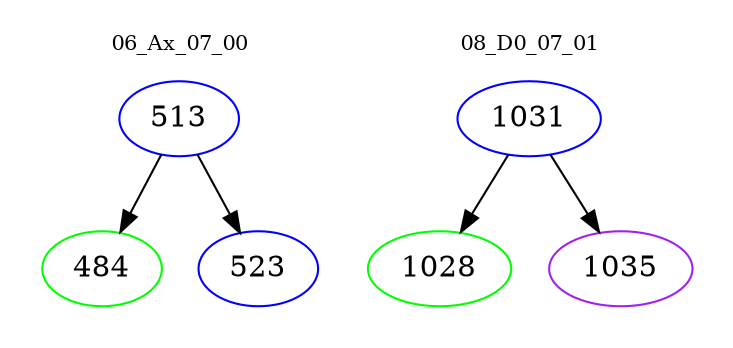 digraph{
subgraph cluster_0 {
color = white
label = "06_Ax_07_00";
fontsize=10;
T0_513 [label="513", color="blue"]
T0_513 -> T0_484 [color="black"]
T0_484 [label="484", color="green"]
T0_513 -> T0_523 [color="black"]
T0_523 [label="523", color="blue"]
}
subgraph cluster_1 {
color = white
label = "08_D0_07_01";
fontsize=10;
T1_1031 [label="1031", color="blue"]
T1_1031 -> T1_1028 [color="black"]
T1_1028 [label="1028", color="green"]
T1_1031 -> T1_1035 [color="black"]
T1_1035 [label="1035", color="purple"]
}
}
